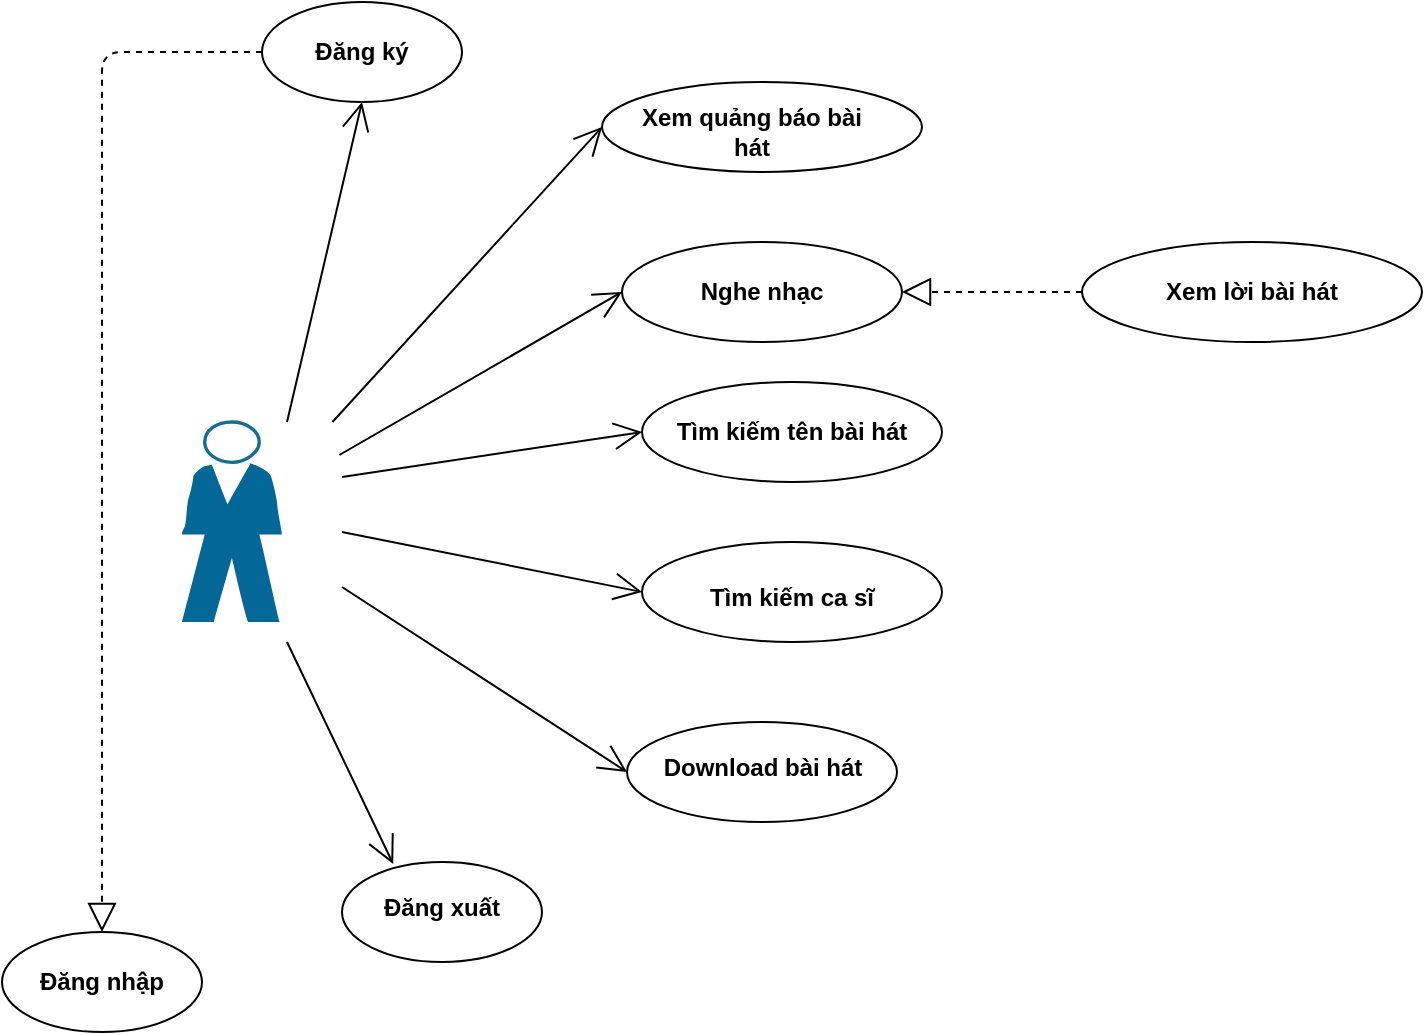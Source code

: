 <mxfile version="14.6.9" type="github" pages="2">
  <diagram id="IDKHyacnDfCnakZO-BiC" name="Page-1">
    <mxGraphModel dx="1018" dy="548" grid="1" gridSize="10" guides="1" tooltips="1" connect="1" arrows="1" fold="1" page="1" pageScale="1" pageWidth="850" pageHeight="1100" math="0" shadow="0">
      <root>
        <mxCell id="0" />
        <mxCell id="1" parent="0" />
        <mxCell id="XPK_ZJJc3qF2LnLm9UPg-2" value="" style="ellipse;whiteSpace=wrap;html=1;" vertex="1" parent="1">
          <mxGeometry x="140" y="40" width="100" height="50" as="geometry" />
        </mxCell>
        <mxCell id="XPK_ZJJc3qF2LnLm9UPg-9" value="&lt;b&gt;Đăng ký&lt;/b&gt;" style="text;html=1;strokeColor=none;fillColor=none;align=center;verticalAlign=middle;whiteSpace=wrap;rounded=0;" vertex="1" parent="1">
          <mxGeometry x="150" y="55" width="80" height="20" as="geometry" />
        </mxCell>
        <mxCell id="XPK_ZJJc3qF2LnLm9UPg-10" value="" style="ellipse;whiteSpace=wrap;html=1;" vertex="1" parent="1">
          <mxGeometry x="10" y="505" width="100" height="50" as="geometry" />
        </mxCell>
        <mxCell id="XPK_ZJJc3qF2LnLm9UPg-11" value="&lt;b&gt;Đăng nhập&lt;/b&gt;" style="text;html=1;strokeColor=none;fillColor=none;align=center;verticalAlign=middle;whiteSpace=wrap;rounded=0;" vertex="1" parent="1">
          <mxGeometry x="20" y="520" width="80" height="20" as="geometry" />
        </mxCell>
        <mxCell id="XPK_ZJJc3qF2LnLm9UPg-12" value="" style="ellipse;whiteSpace=wrap;html=1;" vertex="1" parent="1">
          <mxGeometry x="310" y="80" width="160" height="45" as="geometry" />
        </mxCell>
        <mxCell id="XPK_ZJJc3qF2LnLm9UPg-13" value="&lt;b&gt;Xem quảng báo bài hát&lt;/b&gt;" style="text;html=1;strokeColor=none;fillColor=none;align=center;verticalAlign=middle;whiteSpace=wrap;rounded=0;" vertex="1" parent="1">
          <mxGeometry x="320" y="95" width="130" height="20" as="geometry" />
        </mxCell>
        <mxCell id="XPK_ZJJc3qF2LnLm9UPg-14" value="" style="ellipse;whiteSpace=wrap;html=1;" vertex="1" parent="1">
          <mxGeometry x="320" y="160" width="140" height="50" as="geometry" />
        </mxCell>
        <mxCell id="XPK_ZJJc3qF2LnLm9UPg-15" value="&lt;b&gt;Nghe nhạc&lt;/b&gt;" style="text;html=1;strokeColor=none;fillColor=none;align=center;verticalAlign=middle;whiteSpace=wrap;rounded=0;" vertex="1" parent="1">
          <mxGeometry x="350" y="177.5" width="80" height="15" as="geometry" />
        </mxCell>
        <mxCell id="XPK_ZJJc3qF2LnLm9UPg-17" value="" style="ellipse;whiteSpace=wrap;html=1;" vertex="1" parent="1">
          <mxGeometry x="330" y="230" width="150" height="50" as="geometry" />
        </mxCell>
        <mxCell id="XPK_ZJJc3qF2LnLm9UPg-18" value="&lt;b&gt;Tìm kiếm tên bài hát&lt;/b&gt;" style="text;html=1;strokeColor=none;fillColor=none;align=center;verticalAlign=middle;whiteSpace=wrap;rounded=0;" vertex="1" parent="1">
          <mxGeometry x="340" y="247.5" width="130" height="15" as="geometry" />
        </mxCell>
        <mxCell id="XPK_ZJJc3qF2LnLm9UPg-20" value="" style="ellipse;whiteSpace=wrap;html=1;" vertex="1" parent="1">
          <mxGeometry x="330" y="310" width="150" height="50" as="geometry" />
        </mxCell>
        <mxCell id="XPK_ZJJc3qF2LnLm9UPg-21" value="&lt;b&gt;Tìm kiếm ca sĩ&lt;/b&gt;" style="text;html=1;strokeColor=none;fillColor=none;align=center;verticalAlign=middle;whiteSpace=wrap;rounded=0;" vertex="1" parent="1">
          <mxGeometry x="340" y="330" width="130" height="15" as="geometry" />
        </mxCell>
        <mxCell id="XPK_ZJJc3qF2LnLm9UPg-23" value="" style="ellipse;whiteSpace=wrap;html=1;" vertex="1" parent="1">
          <mxGeometry x="180" y="470" width="100" height="50" as="geometry" />
        </mxCell>
        <mxCell id="XPK_ZJJc3qF2LnLm9UPg-24" value="&lt;b&gt;Đăng xuất&lt;/b&gt;" style="text;html=1;strokeColor=none;fillColor=none;align=center;verticalAlign=middle;whiteSpace=wrap;rounded=0;" vertex="1" parent="1">
          <mxGeometry x="190" y="480" width="80" height="25" as="geometry" />
        </mxCell>
        <mxCell id="XPK_ZJJc3qF2LnLm9UPg-25" value="" style="ellipse;whiteSpace=wrap;html=1;" vertex="1" parent="1">
          <mxGeometry x="550" y="160" width="170" height="50" as="geometry" />
        </mxCell>
        <mxCell id="XPK_ZJJc3qF2LnLm9UPg-26" value="&lt;b&gt;Xem lời bài hát&lt;/b&gt;" style="text;html=1;strokeColor=none;fillColor=none;align=center;verticalAlign=middle;whiteSpace=wrap;rounded=0;" vertex="1" parent="1">
          <mxGeometry x="570" y="172.5" width="130" height="25" as="geometry" />
        </mxCell>
        <mxCell id="XPK_ZJJc3qF2LnLm9UPg-27" value="" style="ellipse;whiteSpace=wrap;html=1;" vertex="1" parent="1">
          <mxGeometry x="322.5" y="400" width="135" height="50" as="geometry" />
        </mxCell>
        <mxCell id="XPK_ZJJc3qF2LnLm9UPg-28" value="&lt;b&gt;Download bài hát&lt;/b&gt;" style="text;html=1;strokeColor=none;fillColor=none;align=center;verticalAlign=middle;whiteSpace=wrap;rounded=0;" vertex="1" parent="1">
          <mxGeometry x="332.5" y="410" width="115" height="25" as="geometry" />
        </mxCell>
        <mxCell id="XPK_ZJJc3qF2LnLm9UPg-29" value="" style="endArrow=block;dashed=1;endFill=0;endSize=12;html=1;entryX=1;entryY=0.5;entryDx=0;entryDy=0;exitX=0;exitY=0.5;exitDx=0;exitDy=0;" edge="1" parent="1" source="XPK_ZJJc3qF2LnLm9UPg-25" target="XPK_ZJJc3qF2LnLm9UPg-14">
          <mxGeometry width="160" relative="1" as="geometry">
            <mxPoint x="500" y="250" as="sourcePoint" />
            <mxPoint x="660" y="250" as="targetPoint" />
          </mxGeometry>
        </mxCell>
        <mxCell id="XPK_ZJJc3qF2LnLm9UPg-30" value="" style="endArrow=block;dashed=1;endFill=0;endSize=12;html=1;exitX=0;exitY=0.5;exitDx=0;exitDy=0;entryX=0.5;entryY=0;entryDx=0;entryDy=0;" edge="1" parent="1" source="XPK_ZJJc3qF2LnLm9UPg-2" target="XPK_ZJJc3qF2LnLm9UPg-10">
          <mxGeometry width="160" relative="1" as="geometry">
            <mxPoint x="240" y="540" as="sourcePoint" />
            <mxPoint x="400" y="540" as="targetPoint" />
            <Array as="points">
              <mxPoint x="60" y="65" />
            </Array>
          </mxGeometry>
        </mxCell>
        <mxCell id="XPK_ZJJc3qF2LnLm9UPg-31" value="" style="endArrow=open;endFill=1;endSize=12;html=1;entryX=0;entryY=0.5;entryDx=0;entryDy=0;" edge="1" parent="1" target="XPK_ZJJc3qF2LnLm9UPg-12">
          <mxGeometry width="160" relative="1" as="geometry">
            <mxPoint x="175.247" y="250" as="sourcePoint" />
            <mxPoint x="310" y="180" as="targetPoint" />
          </mxGeometry>
        </mxCell>
        <mxCell id="XPK_ZJJc3qF2LnLm9UPg-32" value="" style="endArrow=open;endFill=1;endSize=12;html=1;entryX=0;entryY=0.5;entryDx=0;entryDy=0;exitX=0.988;exitY=0.15;exitDx=0;exitDy=0;exitPerimeter=0;" edge="1" parent="1" target="XPK_ZJJc3qF2LnLm9UPg-14">
          <mxGeometry width="160" relative="1" as="geometry">
            <mxPoint x="178.68" y="266.5" as="sourcePoint" />
            <mxPoint x="320" y="112.5" as="targetPoint" />
          </mxGeometry>
        </mxCell>
        <mxCell id="XPK_ZJJc3qF2LnLm9UPg-33" value="" style="endArrow=open;endFill=1;endSize=12;html=1;entryX=0;entryY=0.5;entryDx=0;entryDy=0;exitX=1;exitY=0.25;exitDx=0;exitDy=0;" edge="1" parent="1" target="XPK_ZJJc3qF2LnLm9UPg-17">
          <mxGeometry width="160" relative="1" as="geometry">
            <mxPoint x="180" y="277.5" as="sourcePoint" />
            <mxPoint x="330" y="122.5" as="targetPoint" />
          </mxGeometry>
        </mxCell>
        <mxCell id="XPK_ZJJc3qF2LnLm9UPg-34" value="" style="endArrow=open;endFill=1;endSize=12;html=1;entryX=0;entryY=0.5;entryDx=0;entryDy=0;exitX=1;exitY=0.5;exitDx=0;exitDy=0;" edge="1" parent="1" target="XPK_ZJJc3qF2LnLm9UPg-20">
          <mxGeometry width="160" relative="1" as="geometry">
            <mxPoint x="180" y="305" as="sourcePoint" />
            <mxPoint x="340" y="132.5" as="targetPoint" />
          </mxGeometry>
        </mxCell>
        <mxCell id="XPK_ZJJc3qF2LnLm9UPg-35" value="" style="endArrow=open;endFill=1;endSize=12;html=1;entryX=0;entryY=0.5;entryDx=0;entryDy=0;exitX=1;exitY=0.75;exitDx=0;exitDy=0;" edge="1" parent="1" target="XPK_ZJJc3qF2LnLm9UPg-27">
          <mxGeometry width="160" relative="1" as="geometry">
            <mxPoint x="180" y="332.5" as="sourcePoint" />
            <mxPoint x="350" y="142.5" as="targetPoint" />
          </mxGeometry>
        </mxCell>
        <mxCell id="XPK_ZJJc3qF2LnLm9UPg-36" value="" style="endArrow=open;endFill=1;endSize=12;html=1;entryX=0.256;entryY=0.02;entryDx=0;entryDy=0;entryPerimeter=0;exitX=0.75;exitY=1;exitDx=0;exitDy=0;" edge="1" parent="1" target="XPK_ZJJc3qF2LnLm9UPg-23">
          <mxGeometry width="160" relative="1" as="geometry">
            <mxPoint x="152.5" y="360" as="sourcePoint" />
            <mxPoint x="360" y="152.5" as="targetPoint" />
          </mxGeometry>
        </mxCell>
        <mxCell id="XPK_ZJJc3qF2LnLm9UPg-37" value="" style="endArrow=open;endFill=1;endSize=12;html=1;entryX=0.5;entryY=1;entryDx=0;entryDy=0;exitX=0.75;exitY=0;exitDx=0;exitDy=0;" edge="1" parent="1" target="XPK_ZJJc3qF2LnLm9UPg-2">
          <mxGeometry width="160" relative="1" as="geometry">
            <mxPoint x="152.5" y="250" as="sourcePoint" />
            <mxPoint x="370" y="162.5" as="targetPoint" />
          </mxGeometry>
        </mxCell>
        <mxCell id="LQmH_3NReBdy-8mwZp02-1" value="" style="shape=mxgraph.cisco.people.standing_man;html=1;pointerEvents=1;dashed=0;fillColor=#036897;strokeColor=#ffffff;strokeWidth=2;verticalLabelPosition=bottom;verticalAlign=top;align=center;outlineConnect=0;" vertex="1" parent="1">
          <mxGeometry x="100" y="250" width="50" height="100" as="geometry" />
        </mxCell>
      </root>
    </mxGraphModel>
  </diagram>
  <diagram id="T5v34h_ZjHuQWcAYdrY_" name="Page-2">
    <mxGraphModel dx="1018" dy="548" grid="1" gridSize="10" guides="1" tooltips="1" connect="1" arrows="1" fold="1" page="1" pageScale="1" pageWidth="850" pageHeight="1100" math="0" shadow="0">
      <root>
        <mxCell id="AHUAUrbn2qdXQ1BKZ7xm-0" />
        <mxCell id="AHUAUrbn2qdXQ1BKZ7xm-1" parent="AHUAUrbn2qdXQ1BKZ7xm-0" />
      </root>
    </mxGraphModel>
  </diagram>
</mxfile>
